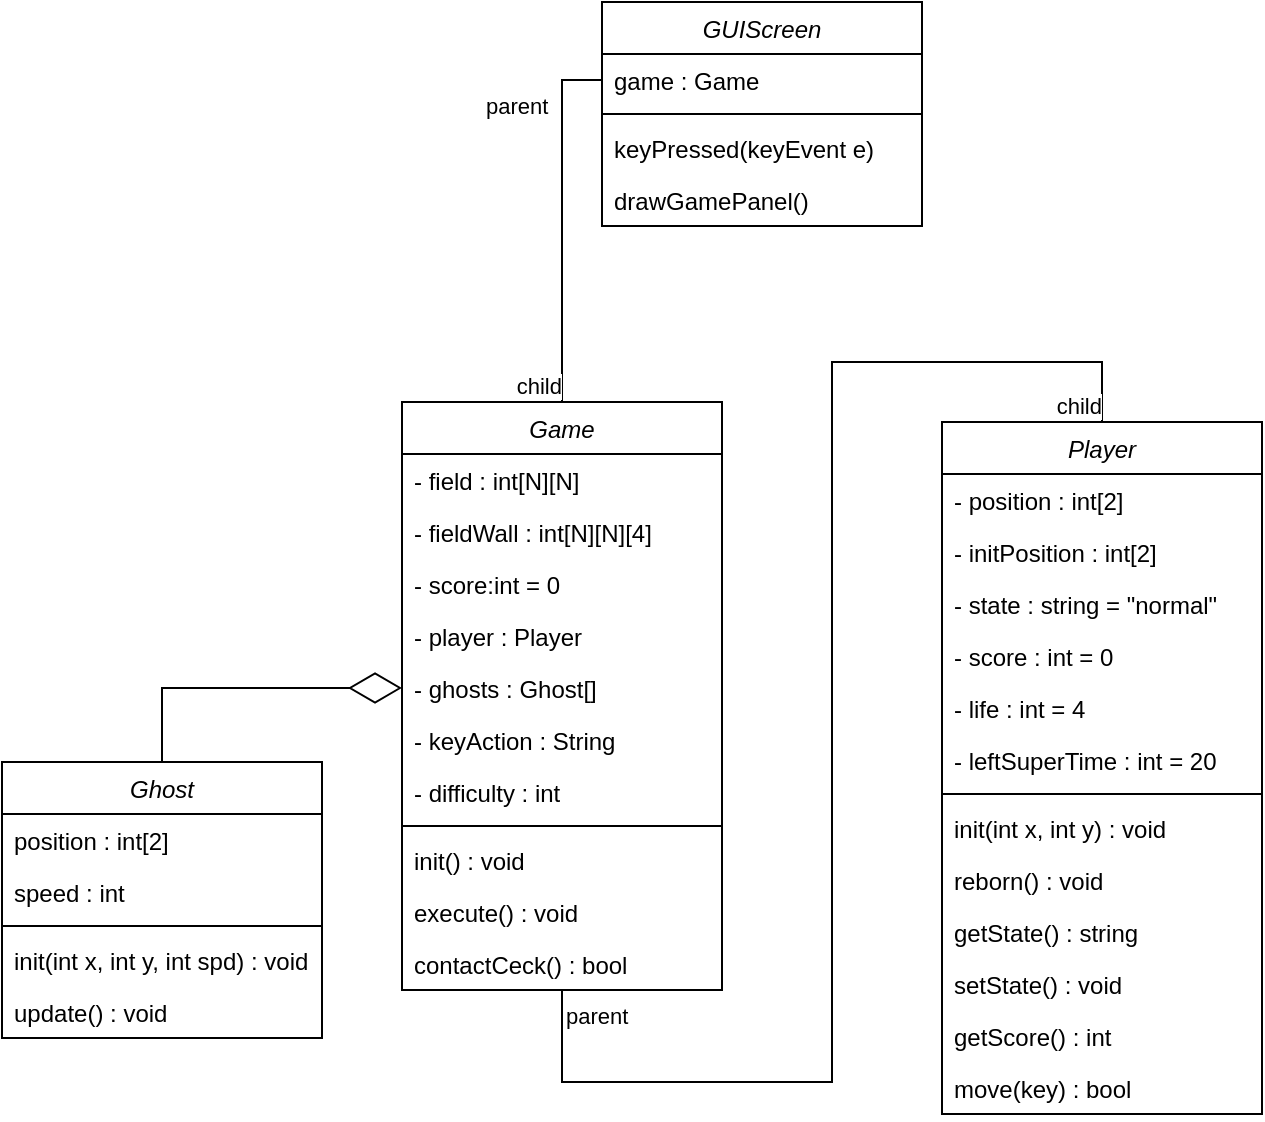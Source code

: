 <mxfile version="20.8.5" type="github">
  <diagram id="C5RBs43oDa-KdzZeNtuy" name="Page-1">
    <mxGraphModel dx="1728" dy="937" grid="1" gridSize="10" guides="1" tooltips="1" connect="1" arrows="1" fold="1" page="1" pageScale="1" pageWidth="2339" pageHeight="3300" math="0" shadow="0">
      <root>
        <mxCell id="WIyWlLk6GJQsqaUBKTNV-0" />
        <mxCell id="WIyWlLk6GJQsqaUBKTNV-1" parent="WIyWlLk6GJQsqaUBKTNV-0" />
        <mxCell id="AGi4TwifCXuK_ft-Fpn7-6" value="Game" style="swimlane;fontStyle=2;align=center;verticalAlign=top;childLayout=stackLayout;horizontal=1;startSize=26;horizontalStack=0;resizeParent=1;resizeLast=0;collapsible=1;marginBottom=0;rounded=0;shadow=0;strokeWidth=1;" vertex="1" parent="WIyWlLk6GJQsqaUBKTNV-1">
          <mxGeometry x="900" y="370" width="160" height="294" as="geometry">
            <mxRectangle x="230" y="140" width="160" height="26" as="alternateBounds" />
          </mxGeometry>
        </mxCell>
        <mxCell id="AGi4TwifCXuK_ft-Fpn7-1" value="- field : int[N][N]" style="text;align=left;verticalAlign=top;spacingLeft=4;spacingRight=4;overflow=hidden;rotatable=0;points=[[0,0.5],[1,0.5]];portConstraint=eastwest;" vertex="1" parent="AGi4TwifCXuK_ft-Fpn7-6">
          <mxGeometry y="26" width="160" height="26" as="geometry" />
        </mxCell>
        <mxCell id="AGi4TwifCXuK_ft-Fpn7-54" value="- fieldWall : int[N][N][4]" style="text;align=left;verticalAlign=top;spacingLeft=4;spacingRight=4;overflow=hidden;rotatable=0;points=[[0,0.5],[1,0.5]];portConstraint=eastwest;" vertex="1" parent="AGi4TwifCXuK_ft-Fpn7-6">
          <mxGeometry y="52" width="160" height="26" as="geometry" />
        </mxCell>
        <mxCell id="AGi4TwifCXuK_ft-Fpn7-7" value="- score:int = 0" style="text;align=left;verticalAlign=top;spacingLeft=4;spacingRight=4;overflow=hidden;rotatable=0;points=[[0,0.5],[1,0.5]];portConstraint=eastwest;" vertex="1" parent="AGi4TwifCXuK_ft-Fpn7-6">
          <mxGeometry y="78" width="160" height="26" as="geometry" />
        </mxCell>
        <mxCell id="AGi4TwifCXuK_ft-Fpn7-2" value="- player : Player" style="text;align=left;verticalAlign=top;spacingLeft=4;spacingRight=4;overflow=hidden;rotatable=0;points=[[0,0.5],[1,0.5]];portConstraint=eastwest;rounded=0;shadow=0;html=0;" vertex="1" parent="AGi4TwifCXuK_ft-Fpn7-6">
          <mxGeometry y="104" width="160" height="26" as="geometry" />
        </mxCell>
        <mxCell id="AGi4TwifCXuK_ft-Fpn7-3" value="- ghosts : Ghost[]" style="text;align=left;verticalAlign=top;spacingLeft=4;spacingRight=4;overflow=hidden;rotatable=0;points=[[0,0.5],[1,0.5]];portConstraint=eastwest;rounded=0;shadow=0;html=0;" vertex="1" parent="AGi4TwifCXuK_ft-Fpn7-6">
          <mxGeometry y="130" width="160" height="26" as="geometry" />
        </mxCell>
        <mxCell id="AGi4TwifCXuK_ft-Fpn7-47" value="- keyAction : String" style="text;align=left;verticalAlign=top;spacingLeft=4;spacingRight=4;overflow=hidden;rotatable=0;points=[[0,0.5],[1,0.5]];portConstraint=eastwest;rounded=0;shadow=0;html=0;" vertex="1" parent="AGi4TwifCXuK_ft-Fpn7-6">
          <mxGeometry y="156" width="160" height="26" as="geometry" />
        </mxCell>
        <mxCell id="AGi4TwifCXuK_ft-Fpn7-48" value="- difficulty : int" style="text;align=left;verticalAlign=top;spacingLeft=4;spacingRight=4;overflow=hidden;rotatable=0;points=[[0,0.5],[1,0.5]];portConstraint=eastwest;rounded=0;shadow=0;html=0;" vertex="1" parent="AGi4TwifCXuK_ft-Fpn7-6">
          <mxGeometry y="182" width="160" height="26" as="geometry" />
        </mxCell>
        <mxCell id="AGi4TwifCXuK_ft-Fpn7-10" value="" style="line;html=1;strokeWidth=1;align=left;verticalAlign=middle;spacingTop=-1;spacingLeft=3;spacingRight=3;rotatable=0;labelPosition=right;points=[];portConstraint=eastwest;" vertex="1" parent="AGi4TwifCXuK_ft-Fpn7-6">
          <mxGeometry y="208" width="160" height="8" as="geometry" />
        </mxCell>
        <mxCell id="AGi4TwifCXuK_ft-Fpn7-11" value="init() : void" style="text;align=left;verticalAlign=top;spacingLeft=4;spacingRight=4;overflow=hidden;rotatable=0;points=[[0,0.5],[1,0.5]];portConstraint=eastwest;" vertex="1" parent="AGi4TwifCXuK_ft-Fpn7-6">
          <mxGeometry y="216" width="160" height="26" as="geometry" />
        </mxCell>
        <mxCell id="AGi4TwifCXuK_ft-Fpn7-57" value="execute() : void" style="text;align=left;verticalAlign=top;spacingLeft=4;spacingRight=4;overflow=hidden;rotatable=0;points=[[0,0.5],[1,0.5]];portConstraint=eastwest;" vertex="1" parent="AGi4TwifCXuK_ft-Fpn7-6">
          <mxGeometry y="242" width="160" height="26" as="geometry" />
        </mxCell>
        <mxCell id="AGi4TwifCXuK_ft-Fpn7-49" value="contactCeck() : bool" style="text;align=left;verticalAlign=top;spacingLeft=4;spacingRight=4;overflow=hidden;rotatable=0;points=[[0,0.5],[1,0.5]];portConstraint=eastwest;" vertex="1" parent="AGi4TwifCXuK_ft-Fpn7-6">
          <mxGeometry y="268" width="160" height="26" as="geometry" />
        </mxCell>
        <mxCell id="AGi4TwifCXuK_ft-Fpn7-12" value="Player" style="swimlane;fontStyle=2;align=center;verticalAlign=top;childLayout=stackLayout;horizontal=1;startSize=26;horizontalStack=0;resizeParent=1;resizeLast=0;collapsible=1;marginBottom=0;rounded=0;shadow=0;strokeWidth=1;" vertex="1" parent="WIyWlLk6GJQsqaUBKTNV-1">
          <mxGeometry x="1170" y="380" width="160" height="346" as="geometry">
            <mxRectangle x="230" y="140" width="160" height="26" as="alternateBounds" />
          </mxGeometry>
        </mxCell>
        <mxCell id="AGi4TwifCXuK_ft-Fpn7-13" value="- position : int[2]" style="text;align=left;verticalAlign=top;spacingLeft=4;spacingRight=4;overflow=hidden;rotatable=0;points=[[0,0.5],[1,0.5]];portConstraint=eastwest;" vertex="1" parent="AGi4TwifCXuK_ft-Fpn7-12">
          <mxGeometry y="26" width="160" height="26" as="geometry" />
        </mxCell>
        <mxCell id="AGi4TwifCXuK_ft-Fpn7-55" value="- initPosition : int[2] " style="text;align=left;verticalAlign=top;spacingLeft=4;spacingRight=4;overflow=hidden;rotatable=0;points=[[0,0.5],[1,0.5]];portConstraint=eastwest;" vertex="1" parent="AGi4TwifCXuK_ft-Fpn7-12">
          <mxGeometry y="52" width="160" height="26" as="geometry" />
        </mxCell>
        <mxCell id="AGi4TwifCXuK_ft-Fpn7-14" value="- state : string = &quot;normal&quot;" style="text;align=left;verticalAlign=top;spacingLeft=4;spacingRight=4;overflow=hidden;rotatable=0;points=[[0,0.5],[1,0.5]];portConstraint=eastwest;rounded=0;shadow=0;html=0;" vertex="1" parent="AGi4TwifCXuK_ft-Fpn7-12">
          <mxGeometry y="78" width="160" height="26" as="geometry" />
        </mxCell>
        <mxCell id="AGi4TwifCXuK_ft-Fpn7-15" value="- score : int = 0" style="text;align=left;verticalAlign=top;spacingLeft=4;spacingRight=4;overflow=hidden;rotatable=0;points=[[0,0.5],[1,0.5]];portConstraint=eastwest;rounded=0;shadow=0;html=0;" vertex="1" parent="AGi4TwifCXuK_ft-Fpn7-12">
          <mxGeometry y="104" width="160" height="26" as="geometry" />
        </mxCell>
        <mxCell id="AGi4TwifCXuK_ft-Fpn7-43" value="- life : int = 4" style="text;align=left;verticalAlign=top;spacingLeft=4;spacingRight=4;overflow=hidden;rotatable=0;points=[[0,0.5],[1,0.5]];portConstraint=eastwest;rounded=0;shadow=0;html=0;" vertex="1" parent="AGi4TwifCXuK_ft-Fpn7-12">
          <mxGeometry y="130" width="160" height="26" as="geometry" />
        </mxCell>
        <mxCell id="AGi4TwifCXuK_ft-Fpn7-45" value="- leftSuperTime : int = 20" style="text;align=left;verticalAlign=top;spacingLeft=4;spacingRight=4;overflow=hidden;rotatable=0;points=[[0,0.5],[1,0.5]];portConstraint=eastwest;rounded=0;shadow=0;html=0;" vertex="1" parent="AGi4TwifCXuK_ft-Fpn7-12">
          <mxGeometry y="156" width="160" height="26" as="geometry" />
        </mxCell>
        <mxCell id="AGi4TwifCXuK_ft-Fpn7-16" value="" style="line;html=1;strokeWidth=1;align=left;verticalAlign=middle;spacingTop=-1;spacingLeft=3;spacingRight=3;rotatable=0;labelPosition=right;points=[];portConstraint=eastwest;" vertex="1" parent="AGi4TwifCXuK_ft-Fpn7-12">
          <mxGeometry y="182" width="160" height="8" as="geometry" />
        </mxCell>
        <mxCell id="AGi4TwifCXuK_ft-Fpn7-56" value="init(int x, int y) : void" style="text;align=left;verticalAlign=top;spacingLeft=4;spacingRight=4;overflow=hidden;rotatable=0;points=[[0,0.5],[1,0.5]];portConstraint=eastwest;" vertex="1" parent="AGi4TwifCXuK_ft-Fpn7-12">
          <mxGeometry y="190" width="160" height="26" as="geometry" />
        </mxCell>
        <mxCell id="AGi4TwifCXuK_ft-Fpn7-17" value="reborn() : void" style="text;align=left;verticalAlign=top;spacingLeft=4;spacingRight=4;overflow=hidden;rotatable=0;points=[[0,0.5],[1,0.5]];portConstraint=eastwest;" vertex="1" parent="AGi4TwifCXuK_ft-Fpn7-12">
          <mxGeometry y="216" width="160" height="26" as="geometry" />
        </mxCell>
        <mxCell id="AGi4TwifCXuK_ft-Fpn7-29" value="getState() : string" style="text;align=left;verticalAlign=top;spacingLeft=4;spacingRight=4;overflow=hidden;rotatable=0;points=[[0,0.5],[1,0.5]];portConstraint=eastwest;" vertex="1" parent="AGi4TwifCXuK_ft-Fpn7-12">
          <mxGeometry y="242" width="160" height="26" as="geometry" />
        </mxCell>
        <mxCell id="AGi4TwifCXuK_ft-Fpn7-46" value="setState() : void" style="text;align=left;verticalAlign=top;spacingLeft=4;spacingRight=4;overflow=hidden;rotatable=0;points=[[0,0.5],[1,0.5]];portConstraint=eastwest;" vertex="1" parent="AGi4TwifCXuK_ft-Fpn7-12">
          <mxGeometry y="268" width="160" height="26" as="geometry" />
        </mxCell>
        <mxCell id="AGi4TwifCXuK_ft-Fpn7-28" value="getScore() : int" style="text;align=left;verticalAlign=top;spacingLeft=4;spacingRight=4;overflow=hidden;rotatable=0;points=[[0,0.5],[1,0.5]];portConstraint=eastwest;" vertex="1" parent="AGi4TwifCXuK_ft-Fpn7-12">
          <mxGeometry y="294" width="160" height="26" as="geometry" />
        </mxCell>
        <mxCell id="AGi4TwifCXuK_ft-Fpn7-27" value="move(key) : bool" style="text;align=left;verticalAlign=top;spacingLeft=4;spacingRight=4;overflow=hidden;rotatable=0;points=[[0,0.5],[1,0.5]];portConstraint=eastwest;" vertex="1" parent="AGi4TwifCXuK_ft-Fpn7-12">
          <mxGeometry y="320" width="160" height="26" as="geometry" />
        </mxCell>
        <mxCell id="AGi4TwifCXuK_ft-Fpn7-18" value="Ghost" style="swimlane;fontStyle=2;align=center;verticalAlign=top;childLayout=stackLayout;horizontal=1;startSize=26;horizontalStack=0;resizeParent=1;resizeLast=0;collapsible=1;marginBottom=0;rounded=0;shadow=0;strokeWidth=1;" vertex="1" parent="WIyWlLk6GJQsqaUBKTNV-1">
          <mxGeometry x="700" y="550" width="160" height="138" as="geometry">
            <mxRectangle x="230" y="140" width="160" height="26" as="alternateBounds" />
          </mxGeometry>
        </mxCell>
        <mxCell id="AGi4TwifCXuK_ft-Fpn7-19" value="position : int[2]" style="text;align=left;verticalAlign=top;spacingLeft=4;spacingRight=4;overflow=hidden;rotatable=0;points=[[0,0.5],[1,0.5]];portConstraint=eastwest;" vertex="1" parent="AGi4TwifCXuK_ft-Fpn7-18">
          <mxGeometry y="26" width="160" height="26" as="geometry" />
        </mxCell>
        <mxCell id="AGi4TwifCXuK_ft-Fpn7-50" value="speed : int" style="text;align=left;verticalAlign=top;spacingLeft=4;spacingRight=4;overflow=hidden;rotatable=0;points=[[0,0.5],[1,0.5]];portConstraint=eastwest;" vertex="1" parent="AGi4TwifCXuK_ft-Fpn7-18">
          <mxGeometry y="52" width="160" height="26" as="geometry" />
        </mxCell>
        <mxCell id="AGi4TwifCXuK_ft-Fpn7-22" value="" style="line;html=1;strokeWidth=1;align=left;verticalAlign=middle;spacingTop=-1;spacingLeft=3;spacingRight=3;rotatable=0;labelPosition=right;points=[];portConstraint=eastwest;" vertex="1" parent="AGi4TwifCXuK_ft-Fpn7-18">
          <mxGeometry y="78" width="160" height="8" as="geometry" />
        </mxCell>
        <mxCell id="AGi4TwifCXuK_ft-Fpn7-44" value="init(int x, int y, int spd) : void" style="text;align=left;verticalAlign=top;spacingLeft=4;spacingRight=4;overflow=hidden;rotatable=0;points=[[0,0.5],[1,0.5]];portConstraint=eastwest;" vertex="1" parent="AGi4TwifCXuK_ft-Fpn7-18">
          <mxGeometry y="86" width="160" height="26" as="geometry" />
        </mxCell>
        <mxCell id="AGi4TwifCXuK_ft-Fpn7-23" value="update() : void" style="text;align=left;verticalAlign=top;spacingLeft=4;spacingRight=4;overflow=hidden;rotatable=0;points=[[0,0.5],[1,0.5]];portConstraint=eastwest;" vertex="1" parent="AGi4TwifCXuK_ft-Fpn7-18">
          <mxGeometry y="112" width="160" height="26" as="geometry" />
        </mxCell>
        <mxCell id="AGi4TwifCXuK_ft-Fpn7-30" value="GUIScreen" style="swimlane;fontStyle=2;align=center;verticalAlign=top;childLayout=stackLayout;horizontal=1;startSize=26;horizontalStack=0;resizeParent=1;resizeLast=0;collapsible=1;marginBottom=0;rounded=0;shadow=0;strokeWidth=1;" vertex="1" parent="WIyWlLk6GJQsqaUBKTNV-1">
          <mxGeometry x="1000" y="170" width="160" height="112" as="geometry">
            <mxRectangle x="230" y="140" width="160" height="26" as="alternateBounds" />
          </mxGeometry>
        </mxCell>
        <mxCell id="AGi4TwifCXuK_ft-Fpn7-31" value="game : Game" style="text;align=left;verticalAlign=top;spacingLeft=4;spacingRight=4;overflow=hidden;rotatable=0;points=[[0,0.5],[1,0.5]];portConstraint=eastwest;" vertex="1" parent="AGi4TwifCXuK_ft-Fpn7-30">
          <mxGeometry y="26" width="160" height="26" as="geometry" />
        </mxCell>
        <mxCell id="AGi4TwifCXuK_ft-Fpn7-34" value="" style="line;html=1;strokeWidth=1;align=left;verticalAlign=middle;spacingTop=-1;spacingLeft=3;spacingRight=3;rotatable=0;labelPosition=right;points=[];portConstraint=eastwest;" vertex="1" parent="AGi4TwifCXuK_ft-Fpn7-30">
          <mxGeometry y="52" width="160" height="8" as="geometry" />
        </mxCell>
        <mxCell id="AGi4TwifCXuK_ft-Fpn7-36" value="keyPressed(keyEvent e)" style="text;align=left;verticalAlign=top;spacingLeft=4;spacingRight=4;overflow=hidden;rotatable=0;points=[[0,0.5],[1,0.5]];portConstraint=eastwest;" vertex="1" parent="AGi4TwifCXuK_ft-Fpn7-30">
          <mxGeometry y="60" width="160" height="26" as="geometry" />
        </mxCell>
        <mxCell id="AGi4TwifCXuK_ft-Fpn7-35" value="drawGamePanel()" style="text;align=left;verticalAlign=top;spacingLeft=4;spacingRight=4;overflow=hidden;rotatable=0;points=[[0,0.5],[1,0.5]];portConstraint=eastwest;" vertex="1" parent="AGi4TwifCXuK_ft-Fpn7-30">
          <mxGeometry y="86" width="160" height="26" as="geometry" />
        </mxCell>
        <mxCell id="AGi4TwifCXuK_ft-Fpn7-38" value="" style="endArrow=none;html=1;edgeStyle=orthogonalEdgeStyle;rounded=0;exitX=0.5;exitY=1;exitDx=0;exitDy=0;entryX=0.5;entryY=0;entryDx=0;entryDy=0;" edge="1" parent="WIyWlLk6GJQsqaUBKTNV-1" source="AGi4TwifCXuK_ft-Fpn7-6" target="AGi4TwifCXuK_ft-Fpn7-12">
          <mxGeometry relative="1" as="geometry">
            <mxPoint x="1080" y="490" as="sourcePoint" />
            <mxPoint x="1240" y="490" as="targetPoint" />
            <Array as="points">
              <mxPoint x="980" y="710" />
              <mxPoint x="1115" y="710" />
              <mxPoint x="1115" y="350" />
              <mxPoint x="1250" y="350" />
            </Array>
          </mxGeometry>
        </mxCell>
        <mxCell id="AGi4TwifCXuK_ft-Fpn7-39" value="parent" style="edgeLabel;resizable=0;html=1;align=left;verticalAlign=bottom;" connectable="0" vertex="1" parent="AGi4TwifCXuK_ft-Fpn7-38">
          <mxGeometry x="-1" relative="1" as="geometry">
            <mxPoint y="21" as="offset" />
          </mxGeometry>
        </mxCell>
        <mxCell id="AGi4TwifCXuK_ft-Fpn7-40" value="child" style="edgeLabel;resizable=0;html=1;align=right;verticalAlign=bottom;" connectable="0" vertex="1" parent="AGi4TwifCXuK_ft-Fpn7-38">
          <mxGeometry x="1" relative="1" as="geometry" />
        </mxCell>
        <mxCell id="AGi4TwifCXuK_ft-Fpn7-42" value="" style="endArrow=diamondThin;endFill=0;endSize=24;html=1;rounded=0;exitX=0.5;exitY=0;exitDx=0;exitDy=0;entryX=0;entryY=0.5;entryDx=0;entryDy=0;" edge="1" parent="WIyWlLk6GJQsqaUBKTNV-1" source="AGi4TwifCXuK_ft-Fpn7-18" target="AGi4TwifCXuK_ft-Fpn7-3">
          <mxGeometry width="160" relative="1" as="geometry">
            <mxPoint x="790" y="580" as="sourcePoint" />
            <mxPoint x="800" y="460" as="targetPoint" />
            <Array as="points">
              <mxPoint x="780" y="513" />
            </Array>
          </mxGeometry>
        </mxCell>
        <mxCell id="AGi4TwifCXuK_ft-Fpn7-58" value="" style="endArrow=none;html=1;edgeStyle=orthogonalEdgeStyle;rounded=0;entryX=0.5;entryY=0;entryDx=0;entryDy=0;" edge="1" parent="WIyWlLk6GJQsqaUBKTNV-1" source="AGi4TwifCXuK_ft-Fpn7-31" target="AGi4TwifCXuK_ft-Fpn7-6">
          <mxGeometry relative="1" as="geometry">
            <mxPoint x="980" y="630" as="sourcePoint" />
            <mxPoint x="1140" y="630" as="targetPoint" />
          </mxGeometry>
        </mxCell>
        <mxCell id="AGi4TwifCXuK_ft-Fpn7-59" value="parent" style="edgeLabel;resizable=0;html=1;align=left;verticalAlign=bottom;" connectable="0" vertex="1" parent="AGi4TwifCXuK_ft-Fpn7-58">
          <mxGeometry x="-1" relative="1" as="geometry">
            <mxPoint x="-60" y="21" as="offset" />
          </mxGeometry>
        </mxCell>
        <mxCell id="AGi4TwifCXuK_ft-Fpn7-60" value="child" style="edgeLabel;resizable=0;html=1;align=right;verticalAlign=bottom;" connectable="0" vertex="1" parent="AGi4TwifCXuK_ft-Fpn7-58">
          <mxGeometry x="1" relative="1" as="geometry" />
        </mxCell>
      </root>
    </mxGraphModel>
  </diagram>
</mxfile>
